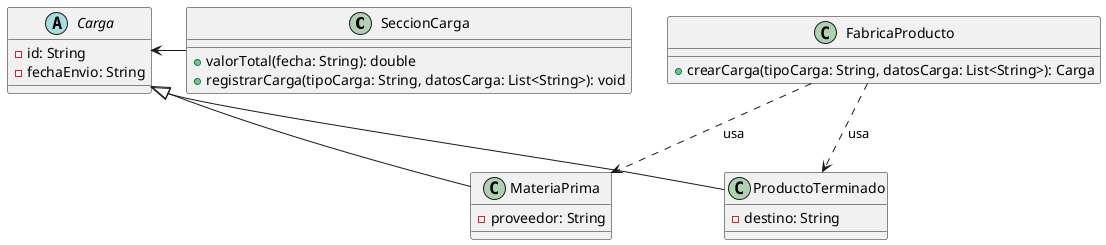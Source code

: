 @startuml Cargas

class SeccionCarga {
    + valorTotal(fecha: String): double
    + registrarCarga(tipoCarga: String, datosCarga: List<String>): void
}

abstract Carga {
    - id: String
    - fechaEnvio: String
}

class MateriaPrima {
    - proveedor: String
}

class ProductoTerminado {
    - destino: String
}

class FabricaProducto {
    + crearCarga(tipoCarga: String, datosCarga: List<String>): Carga
}

Carga <- SeccionCarga

Carga <|-- ProductoTerminado
Carga <|-- MateriaPrima


FabricaProducto ..> MateriaPrima : usa
FabricaProducto ..> ProductoTerminado : usa


@enduml
